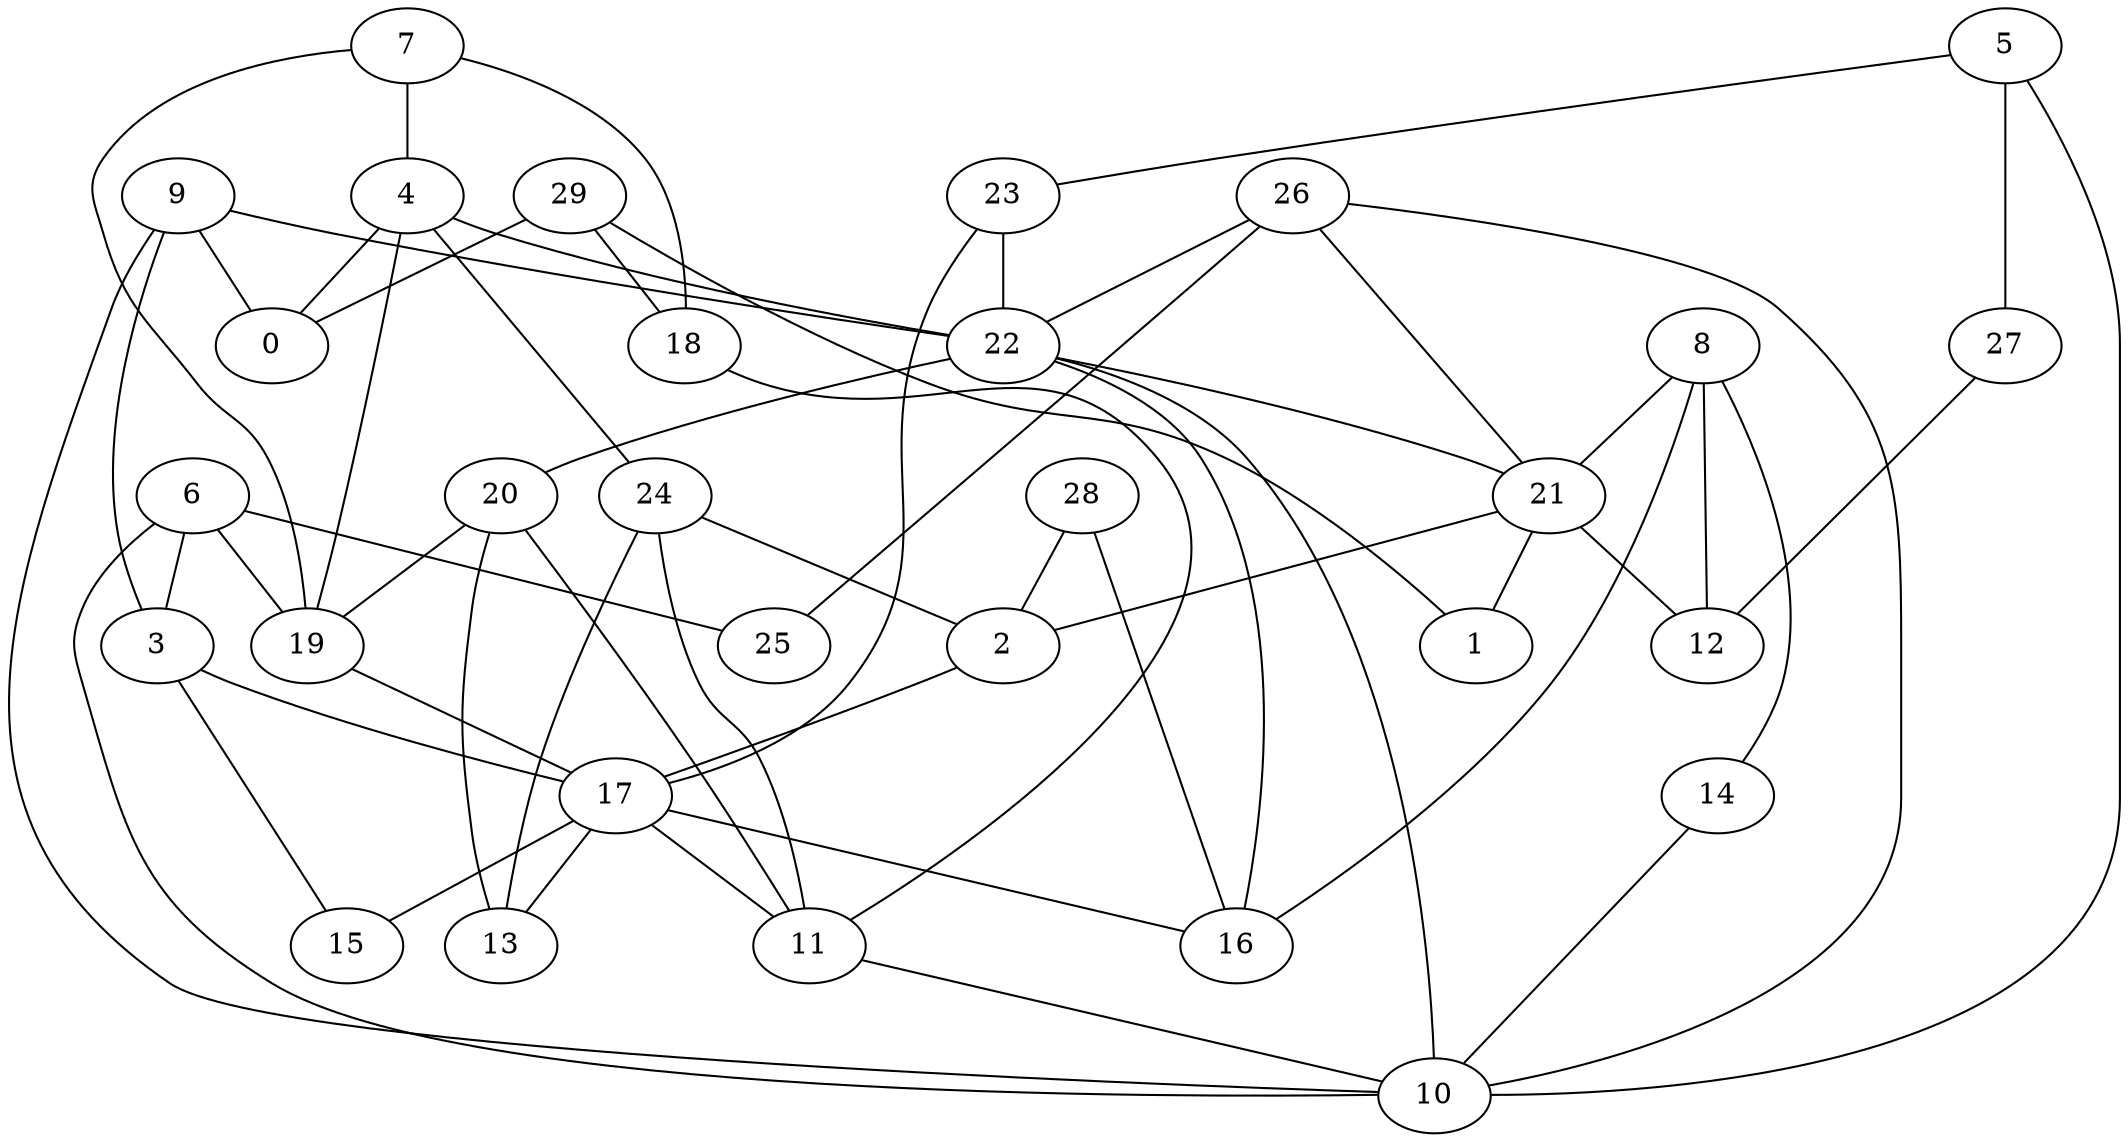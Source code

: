 digraph GG_graph {

subgraph G_graph {
edge [color = black]
"9" -> "3" [dir = none]
"9" -> "22" [dir = none]
"9" -> "10" [dir = none]
"9" -> "0" [dir = none]
"22" -> "10" [dir = none]
"22" -> "21" [dir = none]
"22" -> "20" [dir = none]
"22" -> "16" [dir = none]
"17" -> "16" [dir = none]
"17" -> "11" [dir = none]
"17" -> "15" [dir = none]
"17" -> "13" [dir = none]
"7" -> "4" [dir = none]
"7" -> "19" [dir = none]
"7" -> "18" [dir = none]
"28" -> "16" [dir = none]
"28" -> "2" [dir = none]
"29" -> "0" [dir = none]
"29" -> "18" [dir = none]
"29" -> "1" [dir = none]
"20" -> "19" [dir = none]
"20" -> "13" [dir = none]
"20" -> "11" [dir = none]
"11" -> "10" [dir = none]
"18" -> "11" [dir = none]
"26" -> "21" [dir = none]
"26" -> "25" [dir = none]
"26" -> "10" [dir = none]
"26" -> "22" [dir = none]
"14" -> "10" [dir = none]
"4" -> "0" [dir = none]
"4" -> "24" [dir = none]
"4" -> "22" [dir = none]
"4" -> "19" [dir = none]
"19" -> "17" [dir = none]
"3" -> "15" [dir = none]
"3" -> "17" [dir = none]
"6" -> "3" [dir = none]
"6" -> "19" [dir = none]
"6" -> "25" [dir = none]
"6" -> "10" [dir = none]
"21" -> "1" [dir = none]
"21" -> "12" [dir = none]
"21" -> "2" [dir = none]
"23" -> "22" [dir = none]
"23" -> "17" [dir = none]
"2" -> "17" [dir = none]
"24" -> "13" [dir = none]
"24" -> "11" [dir = none]
"24" -> "2" [dir = none]
"8" -> "16" [dir = none]
"8" -> "21" [dir = none]
"8" -> "12" [dir = none]
"8" -> "14" [dir = none]
"5" -> "10" [dir = none]
"5" -> "23" [dir = none]
"5" -> "27" [dir = none]
"27" -> "12" [dir = none]
}

}
